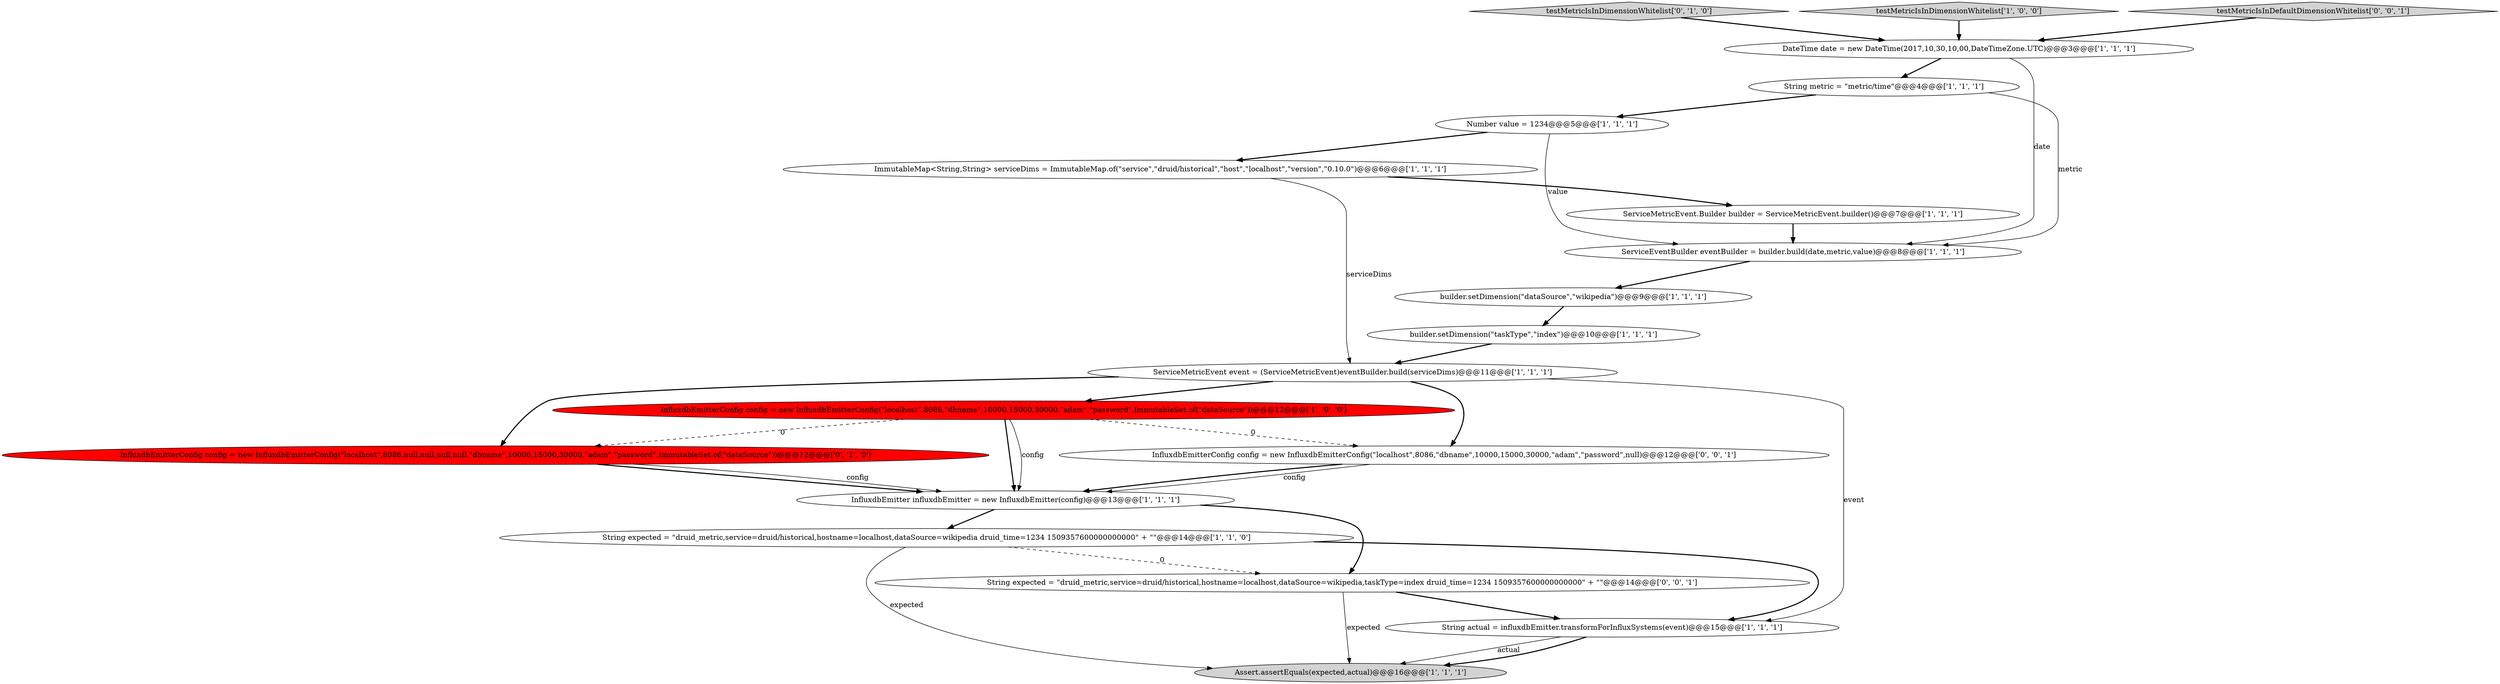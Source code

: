 digraph {
8 [style = filled, label = "builder.setDimension(\"dataSource\",\"wikipedia\")@@@9@@@['1', '1', '1']", fillcolor = white, shape = ellipse image = "AAA0AAABBB1BBB"];
16 [style = filled, label = "InfluxdbEmitterConfig config = new InfluxdbEmitterConfig(\"localhost\",8086,null,null,null,null,\"dbname\",10000,15000,30000,\"adam\",\"password\",ImmutableSet.of(\"dataSource\"))@@@12@@@['0', '1', '0']", fillcolor = red, shape = ellipse image = "AAA1AAABBB2BBB"];
6 [style = filled, label = "InfluxdbEmitterConfig config = new InfluxdbEmitterConfig(\"localhost\",8086,\"dbname\",10000,15000,30000,\"adam\",\"password\",ImmutableSet.of(\"dataSource\"))@@@12@@@['1', '0', '0']", fillcolor = red, shape = ellipse image = "AAA1AAABBB1BBB"];
15 [style = filled, label = "testMetricIsInDimensionWhitelist['0', '1', '0']", fillcolor = lightgray, shape = diamond image = "AAA0AAABBB2BBB"];
5 [style = filled, label = "Assert.assertEquals(expected,actual)@@@16@@@['1', '1', '1']", fillcolor = lightgray, shape = ellipse image = "AAA0AAABBB1BBB"];
7 [style = filled, label = "Number value = 1234@@@5@@@['1', '1', '1']", fillcolor = white, shape = ellipse image = "AAA0AAABBB1BBB"];
9 [style = filled, label = "testMetricIsInDimensionWhitelist['1', '0', '0']", fillcolor = lightgray, shape = diamond image = "AAA0AAABBB1BBB"];
13 [style = filled, label = "ServiceEventBuilder eventBuilder = builder.build(date,metric,value)@@@8@@@['1', '1', '1']", fillcolor = white, shape = ellipse image = "AAA0AAABBB1BBB"];
10 [style = filled, label = "String expected = \"druid_metric,service=druid/historical,hostname=localhost,dataSource=wikipedia druid_time=1234 1509357600000000000\" + \"\"@@@14@@@['1', '1', '0']", fillcolor = white, shape = ellipse image = "AAA0AAABBB1BBB"];
12 [style = filled, label = "ServiceMetricEvent.Builder builder = ServiceMetricEvent.builder()@@@7@@@['1', '1', '1']", fillcolor = white, shape = ellipse image = "AAA0AAABBB1BBB"];
18 [style = filled, label = "String expected = \"druid_metric,service=druid/historical,hostname=localhost,dataSource=wikipedia,taskType=index druid_time=1234 1509357600000000000\" + \"\"@@@14@@@['0', '0', '1']", fillcolor = white, shape = ellipse image = "AAA0AAABBB3BBB"];
1 [style = filled, label = "ImmutableMap<String,String> serviceDims = ImmutableMap.of(\"service\",\"druid/historical\",\"host\",\"localhost\",\"version\",\"0.10.0\")@@@6@@@['1', '1', '1']", fillcolor = white, shape = ellipse image = "AAA0AAABBB1BBB"];
11 [style = filled, label = "String actual = influxdbEmitter.transformForInfluxSystems(event)@@@15@@@['1', '1', '1']", fillcolor = white, shape = ellipse image = "AAA0AAABBB1BBB"];
14 [style = filled, label = "DateTime date = new DateTime(2017,10,30,10,00,DateTimeZone.UTC)@@@3@@@['1', '1', '1']", fillcolor = white, shape = ellipse image = "AAA0AAABBB1BBB"];
17 [style = filled, label = "InfluxdbEmitterConfig config = new InfluxdbEmitterConfig(\"localhost\",8086,\"dbname\",10000,15000,30000,\"adam\",\"password\",null)@@@12@@@['0', '0', '1']", fillcolor = white, shape = ellipse image = "AAA0AAABBB3BBB"];
19 [style = filled, label = "testMetricIsInDefaultDimensionWhitelist['0', '0', '1']", fillcolor = lightgray, shape = diamond image = "AAA0AAABBB3BBB"];
3 [style = filled, label = "InfluxdbEmitter influxdbEmitter = new InfluxdbEmitter(config)@@@13@@@['1', '1', '1']", fillcolor = white, shape = ellipse image = "AAA0AAABBB1BBB"];
0 [style = filled, label = "builder.setDimension(\"taskType\",\"index\")@@@10@@@['1', '1', '1']", fillcolor = white, shape = ellipse image = "AAA0AAABBB1BBB"];
4 [style = filled, label = "ServiceMetricEvent event = (ServiceMetricEvent)eventBuilder.build(serviceDims)@@@11@@@['1', '1', '1']", fillcolor = white, shape = ellipse image = "AAA0AAABBB1BBB"];
2 [style = filled, label = "String metric = \"metric/time\"@@@4@@@['1', '1', '1']", fillcolor = white, shape = ellipse image = "AAA0AAABBB1BBB"];
16->3 [style = bold, label=""];
6->3 [style = bold, label=""];
4->11 [style = solid, label="event"];
7->1 [style = bold, label=""];
14->13 [style = solid, label="date"];
4->17 [style = bold, label=""];
15->14 [style = bold, label=""];
4->6 [style = bold, label=""];
2->13 [style = solid, label="metric"];
16->3 [style = solid, label="config"];
18->11 [style = bold, label=""];
6->17 [style = dashed, label="0"];
1->4 [style = solid, label="serviceDims"];
11->5 [style = solid, label="actual"];
10->5 [style = solid, label="expected"];
3->18 [style = bold, label=""];
8->0 [style = bold, label=""];
12->13 [style = bold, label=""];
3->10 [style = bold, label=""];
11->5 [style = bold, label=""];
6->3 [style = solid, label="config"];
6->16 [style = dashed, label="0"];
7->13 [style = solid, label="value"];
19->14 [style = bold, label=""];
18->5 [style = solid, label="expected"];
0->4 [style = bold, label=""];
9->14 [style = bold, label=""];
1->12 [style = bold, label=""];
17->3 [style = bold, label=""];
14->2 [style = bold, label=""];
17->3 [style = solid, label="config"];
2->7 [style = bold, label=""];
13->8 [style = bold, label=""];
10->18 [style = dashed, label="0"];
4->16 [style = bold, label=""];
10->11 [style = bold, label=""];
}
